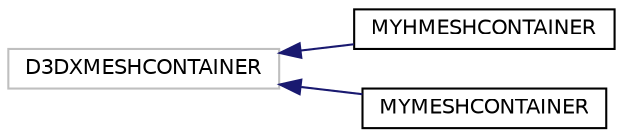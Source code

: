 digraph "クラス階層図"
{
 // LATEX_PDF_SIZE
  edge [fontname="Helvetica",fontsize="10",labelfontname="Helvetica",labelfontsize="10"];
  node [fontname="Helvetica",fontsize="10",shape=record];
  rankdir="LR";
  Node0 [label="D3DXMESHCONTAINER",height=0.2,width=0.4,color="grey75", fillcolor="white", style="filled",tooltip=" "];
  Node0 -> Node1 [dir="back",color="midnightblue",fontsize="10",style="solid",fontname="Helvetica"];
  Node1 [label="MYHMESHCONTAINER",height=0.2,width=0.4,color="black", fillcolor="white", style="filled",URL="$struct_m_y_h_m_e_s_h_c_o_n_t_a_i_n_e_r.html",tooltip=" "];
  Node0 -> Node2 [dir="back",color="midnightblue",fontsize="10",style="solid",fontname="Helvetica"];
  Node2 [label="MYMESHCONTAINER",height=0.2,width=0.4,color="black", fillcolor="white", style="filled",URL="$struct_m_y_m_e_s_h_c_o_n_t_a_i_n_e_r.html",tooltip=" "];
}
